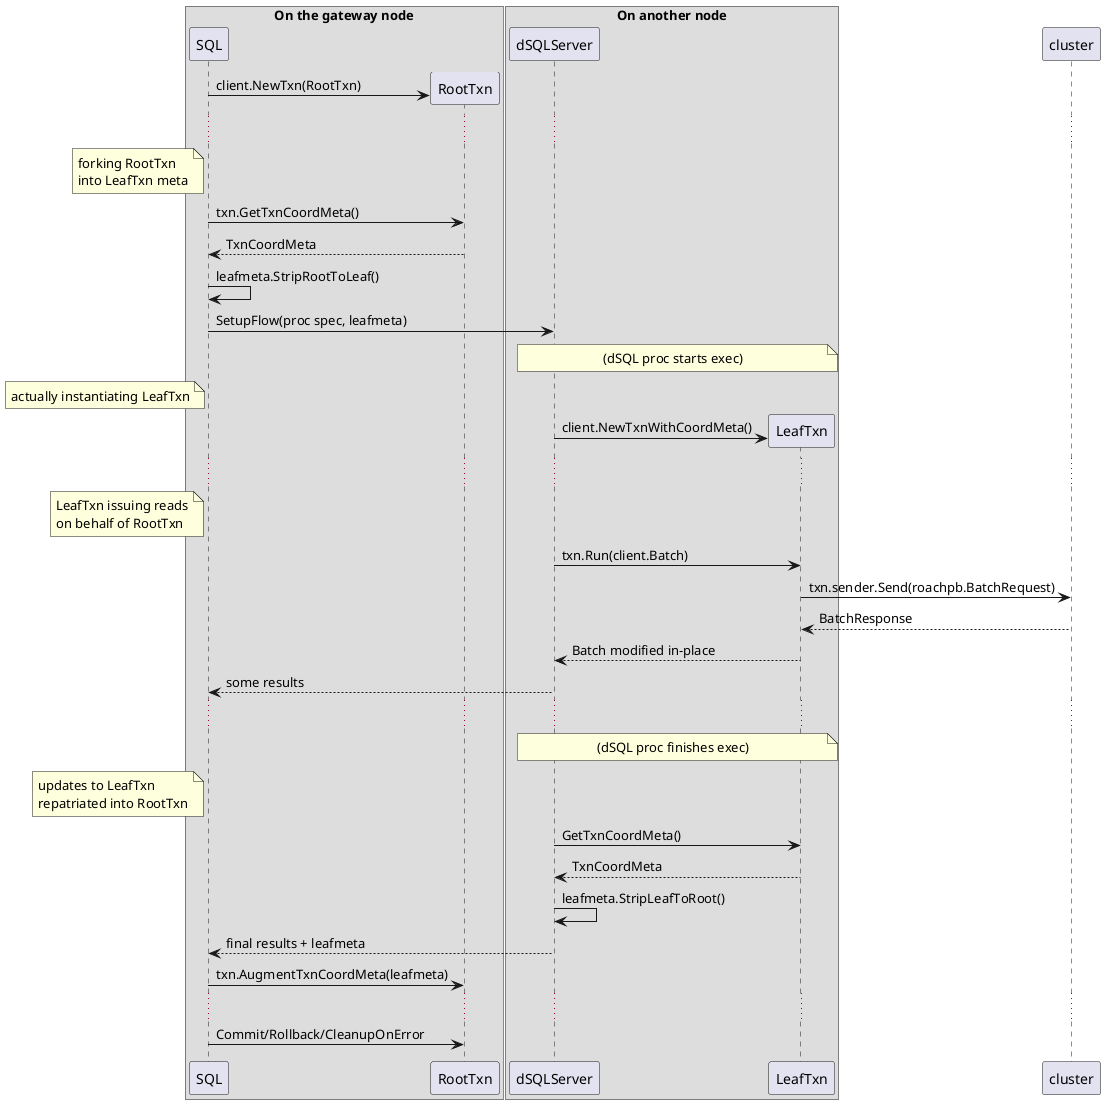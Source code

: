 @startuml
box "On the gateway node"
  participant SQL
  participant RootTxn
end box
box "On another node"
  participant dSQLServer
  participant LeafTxn
end box
participant cluster

create RootTxn
SQL -> RootTxn : client.NewTxn(RootTxn)
...
note left of SQL
   forking RootTxn
   into LeafTxn meta
end note
SQL -> RootTxn : txn.GetTxnCoordMeta()
RootTxn --> SQL : TxnCoordMeta
SQL -> SQL : leafmeta.StripRootToLeaf()
SQL -> dSQLServer : SetupFlow(proc spec, leafmeta)
note over dSQLServer,LeafTxn: (dSQL proc starts exec)
note left of SQL: actually instantiating LeafTxn
create LeafTxn
dSQLServer -> LeafTxn : client.NewTxnWithCoordMeta()
...
note left of SQL
   LeafTxn issuing reads
   on behalf of RootTxn
end note
dSQLServer -> LeafTxn : txn.Run(client.Batch)
LeafTxn -> cluster : txn.sender.Send(roachpb.BatchRequest)
cluster --> LeafTxn : BatchResponse
LeafTxn --> dSQLServer : Batch modified in-place
dSQLServer --> SQL : some results
...
note over dSQLServer,LeafTxn: (dSQL proc finishes exec)
note left of SQL
   updates to LeafTxn
   repatriated into RootTxn
end note
dSQLServer -> LeafTxn : GetTxnCoordMeta()
LeafTxn --> dSQLServer : TxnCoordMeta
dSQLServer -> dSQLServer : leafmeta.StripLeafToRoot()
dSQLServer --> SQL : final results + leafmeta
SQL -> RootTxn : txn.AugmentTxnCoordMeta(leafmeta)
...
SQL -> RootTxn : Commit/Rollback/CleanupOnError
@enduml
